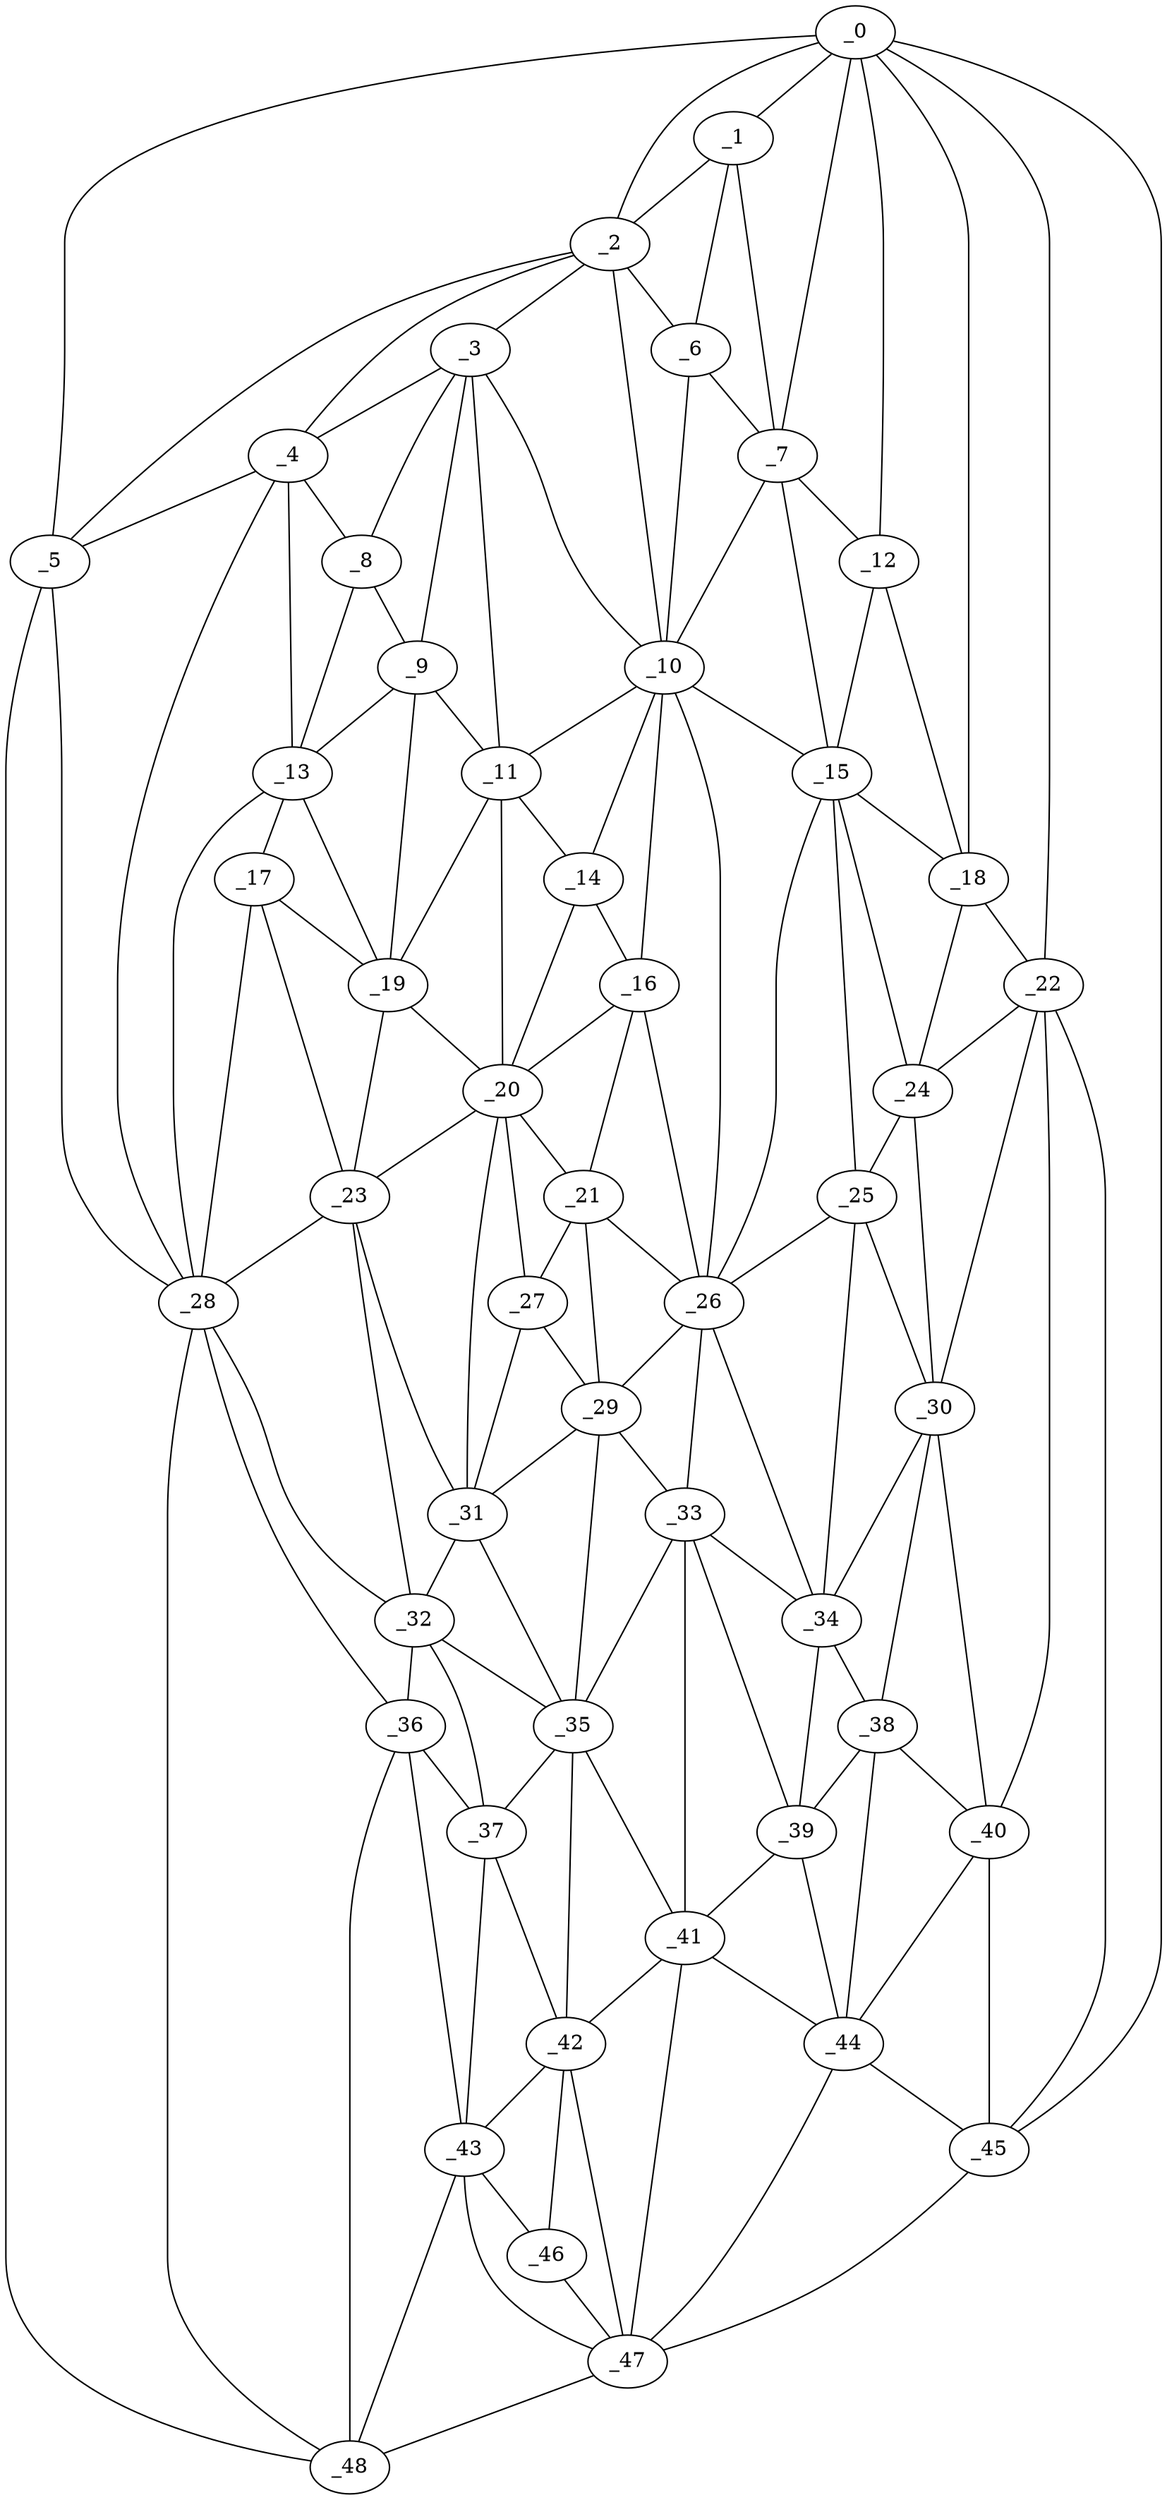graph "obj54__90.gxl" {
	_0	 [x=25,
		y=3];
	_1	 [x=26,
		y=17];
	_0 -- _1	 [valence=1];
	_2	 [x=26,
		y=32];
	_0 -- _2	 [valence=1];
	_5	 [x=27,
		y=123];
	_0 -- _5	 [valence=1];
	_7	 [x=32,
		y=19];
	_0 -- _7	 [valence=1];
	_12	 [x=41,
		y=6];
	_0 -- _12	 [valence=2];
	_18	 [x=49,
		y=5];
	_0 -- _18	 [valence=1];
	_22	 [x=60,
		y=5];
	_0 -- _22	 [valence=1];
	_45	 [x=100,
		y=3];
	_0 -- _45	 [valence=1];
	_1 -- _2	 [valence=2];
	_6	 [x=28,
		y=23];
	_1 -- _6	 [valence=1];
	_1 -- _7	 [valence=2];
	_3	 [x=27,
		y=43];
	_2 -- _3	 [valence=2];
	_4	 [x=27,
		y=77];
	_2 -- _4	 [valence=2];
	_2 -- _5	 [valence=1];
	_2 -- _6	 [valence=2];
	_10	 [x=39,
		y=38];
	_2 -- _10	 [valence=1];
	_3 -- _4	 [valence=2];
	_8	 [x=33,
		y=67];
	_3 -- _8	 [valence=2];
	_9	 [x=38,
		y=62];
	_3 -- _9	 [valence=1];
	_3 -- _10	 [valence=2];
	_11	 [x=40,
		y=52];
	_3 -- _11	 [valence=1];
	_4 -- _5	 [valence=2];
	_4 -- _8	 [valence=2];
	_13	 [x=43,
		y=67];
	_4 -- _13	 [valence=2];
	_28	 [x=64,
		y=78];
	_4 -- _28	 [valence=2];
	_5 -- _28	 [valence=1];
	_48	 [x=106,
		y=124];
	_5 -- _48	 [valence=1];
	_6 -- _7	 [valence=1];
	_6 -- _10	 [valence=2];
	_7 -- _10	 [valence=2];
	_7 -- _12	 [valence=2];
	_15	 [x=46,
		y=12];
	_7 -- _15	 [valence=2];
	_8 -- _9	 [valence=2];
	_8 -- _13	 [valence=2];
	_9 -- _11	 [valence=2];
	_9 -- _13	 [valence=2];
	_19	 [x=49,
		y=61];
	_9 -- _19	 [valence=2];
	_10 -- _11	 [valence=2];
	_14	 [x=44,
		y=44];
	_10 -- _14	 [valence=1];
	_10 -- _15	 [valence=2];
	_16	 [x=48,
		y=42];
	_10 -- _16	 [valence=1];
	_26	 [x=62,
		y=33];
	_10 -- _26	 [valence=2];
	_11 -- _14	 [valence=1];
	_11 -- _19	 [valence=2];
	_20	 [x=56,
		y=58];
	_11 -- _20	 [valence=2];
	_12 -- _15	 [valence=2];
	_12 -- _18	 [valence=2];
	_17	 [x=48,
		y=67];
	_13 -- _17	 [valence=2];
	_13 -- _19	 [valence=2];
	_13 -- _28	 [valence=2];
	_14 -- _16	 [valence=2];
	_14 -- _20	 [valence=2];
	_15 -- _18	 [valence=2];
	_24	 [x=61,
		y=11];
	_15 -- _24	 [valence=1];
	_25	 [x=61,
		y=18];
	_15 -- _25	 [valence=2];
	_15 -- _26	 [valence=2];
	_16 -- _20	 [valence=1];
	_21	 [x=58,
		y=44];
	_16 -- _21	 [valence=2];
	_16 -- _26	 [valence=1];
	_17 -- _19	 [valence=2];
	_23	 [x=60,
		y=67];
	_17 -- _23	 [valence=2];
	_17 -- _28	 [valence=2];
	_18 -- _22	 [valence=2];
	_18 -- _24	 [valence=2];
	_19 -- _20	 [valence=2];
	_19 -- _23	 [valence=2];
	_20 -- _21	 [valence=1];
	_20 -- _23	 [valence=2];
	_27	 [x=62,
		y=52];
	_20 -- _27	 [valence=2];
	_31	 [x=69,
		y=58];
	_20 -- _31	 [valence=2];
	_21 -- _26	 [valence=1];
	_21 -- _27	 [valence=1];
	_29	 [x=66,
		y=51];
	_21 -- _29	 [valence=2];
	_22 -- _24	 [valence=2];
	_30	 [x=68,
		y=8];
	_22 -- _30	 [valence=2];
	_40	 [x=93,
		y=6];
	_22 -- _40	 [valence=1];
	_22 -- _45	 [valence=2];
	_23 -- _28	 [valence=1];
	_23 -- _31	 [valence=1];
	_32	 [x=76,
		y=67];
	_23 -- _32	 [valence=2];
	_24 -- _25	 [valence=2];
	_24 -- _30	 [valence=2];
	_25 -- _26	 [valence=2];
	_25 -- _30	 [valence=2];
	_34	 [x=82,
		y=24];
	_25 -- _34	 [valence=1];
	_26 -- _29	 [valence=2];
	_33	 [x=81,
		y=33];
	_26 -- _33	 [valence=2];
	_26 -- _34	 [valence=2];
	_27 -- _29	 [valence=2];
	_27 -- _31	 [valence=1];
	_28 -- _32	 [valence=2];
	_36	 [x=89,
		y=68];
	_28 -- _36	 [valence=1];
	_28 -- _48	 [valence=1];
	_29 -- _31	 [valence=1];
	_29 -- _33	 [valence=1];
	_35	 [x=87,
		y=52];
	_29 -- _35	 [valence=2];
	_30 -- _34	 [valence=2];
	_38	 [x=91,
		y=9];
	_30 -- _38	 [valence=1];
	_30 -- _40	 [valence=1];
	_31 -- _32	 [valence=2];
	_31 -- _35	 [valence=1];
	_32 -- _35	 [valence=2];
	_32 -- _36	 [valence=2];
	_37	 [x=90,
		y=56];
	_32 -- _37	 [valence=2];
	_33 -- _34	 [valence=2];
	_33 -- _35	 [valence=1];
	_39	 [x=91,
		y=22];
	_33 -- _39	 [valence=2];
	_41	 [x=93,
		y=36];
	_33 -- _41	 [valence=2];
	_34 -- _38	 [valence=1];
	_34 -- _39	 [valence=2];
	_35 -- _37	 [valence=2];
	_35 -- _41	 [valence=2];
	_42	 [x=95,
		y=52];
	_35 -- _42	 [valence=1];
	_36 -- _37	 [valence=2];
	_43	 [x=97,
		y=68];
	_36 -- _43	 [valence=2];
	_36 -- _48	 [valence=2];
	_37 -- _42	 [valence=2];
	_37 -- _43	 [valence=1];
	_38 -- _39	 [valence=2];
	_38 -- _40	 [valence=2];
	_44	 [x=99,
		y=14];
	_38 -- _44	 [valence=1];
	_39 -- _41	 [valence=1];
	_39 -- _44	 [valence=2];
	_40 -- _44	 [valence=1];
	_40 -- _45	 [valence=2];
	_41 -- _42	 [valence=1];
	_41 -- _44	 [valence=2];
	_47	 [x=105,
		y=48];
	_41 -- _47	 [valence=2];
	_42 -- _43	 [valence=1];
	_46	 [x=101,
		y=52];
	_42 -- _46	 [valence=2];
	_42 -- _47	 [valence=1];
	_43 -- _46	 [valence=1];
	_43 -- _47	 [valence=2];
	_43 -- _48	 [valence=1];
	_44 -- _45	 [valence=1];
	_44 -- _47	 [valence=1];
	_45 -- _47	 [valence=1];
	_46 -- _47	 [valence=2];
	_47 -- _48	 [valence=1];
}
